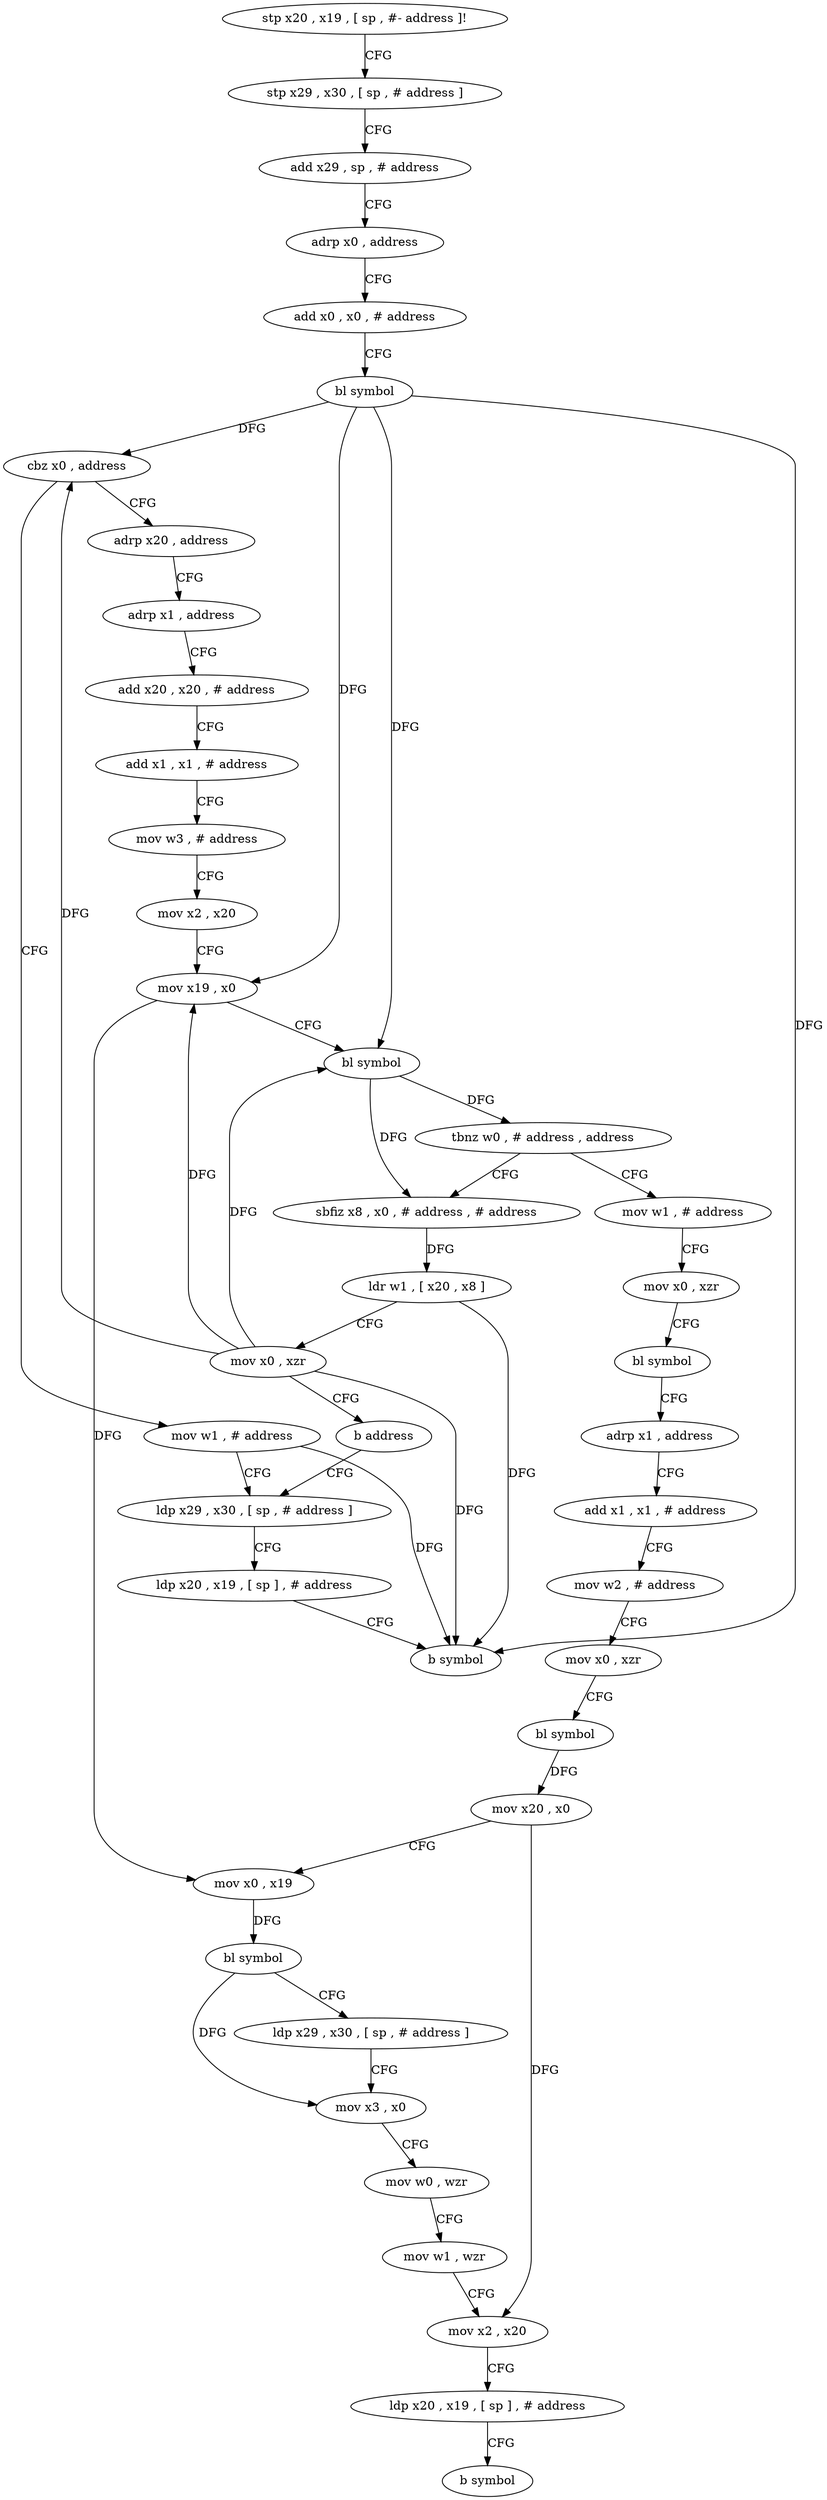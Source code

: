 digraph "func" {
"4205024" [label = "stp x20 , x19 , [ sp , #- address ]!" ]
"4205028" [label = "stp x29 , x30 , [ sp , # address ]" ]
"4205032" [label = "add x29 , sp , # address" ]
"4205036" [label = "adrp x0 , address" ]
"4205040" [label = "add x0 , x0 , # address" ]
"4205044" [label = "bl symbol" ]
"4205048" [label = "cbz x0 , address" ]
"4205104" [label = "mov w1 , # address" ]
"4205052" [label = "adrp x20 , address" ]
"4205108" [label = "ldp x29 , x30 , [ sp , # address ]" ]
"4205056" [label = "adrp x1 , address" ]
"4205060" [label = "add x20 , x20 , # address" ]
"4205064" [label = "add x1 , x1 , # address" ]
"4205068" [label = "mov w3 , # address" ]
"4205072" [label = "mov x2 , x20" ]
"4205076" [label = "mov x19 , x0" ]
"4205080" [label = "bl symbol" ]
"4205084" [label = "tbnz w0 , # address , address" ]
"4205120" [label = "mov w1 , # address" ]
"4205088" [label = "sbfiz x8 , x0 , # address , # address" ]
"4205124" [label = "mov x0 , xzr" ]
"4205128" [label = "bl symbol" ]
"4205132" [label = "adrp x1 , address" ]
"4205136" [label = "add x1 , x1 , # address" ]
"4205140" [label = "mov w2 , # address" ]
"4205144" [label = "mov x0 , xzr" ]
"4205148" [label = "bl symbol" ]
"4205152" [label = "mov x20 , x0" ]
"4205156" [label = "mov x0 , x19" ]
"4205160" [label = "bl symbol" ]
"4205164" [label = "ldp x29 , x30 , [ sp , # address ]" ]
"4205168" [label = "mov x3 , x0" ]
"4205172" [label = "mov w0 , wzr" ]
"4205176" [label = "mov w1 , wzr" ]
"4205180" [label = "mov x2 , x20" ]
"4205184" [label = "ldp x20 , x19 , [ sp ] , # address" ]
"4205188" [label = "b symbol" ]
"4205092" [label = "ldr w1 , [ x20 , x8 ]" ]
"4205096" [label = "mov x0 , xzr" ]
"4205100" [label = "b address" ]
"4205112" [label = "ldp x20 , x19 , [ sp ] , # address" ]
"4205116" [label = "b symbol" ]
"4205024" -> "4205028" [ label = "CFG" ]
"4205028" -> "4205032" [ label = "CFG" ]
"4205032" -> "4205036" [ label = "CFG" ]
"4205036" -> "4205040" [ label = "CFG" ]
"4205040" -> "4205044" [ label = "CFG" ]
"4205044" -> "4205048" [ label = "DFG" ]
"4205044" -> "4205076" [ label = "DFG" ]
"4205044" -> "4205080" [ label = "DFG" ]
"4205044" -> "4205116" [ label = "DFG" ]
"4205048" -> "4205104" [ label = "CFG" ]
"4205048" -> "4205052" [ label = "CFG" ]
"4205104" -> "4205108" [ label = "CFG" ]
"4205104" -> "4205116" [ label = "DFG" ]
"4205052" -> "4205056" [ label = "CFG" ]
"4205108" -> "4205112" [ label = "CFG" ]
"4205056" -> "4205060" [ label = "CFG" ]
"4205060" -> "4205064" [ label = "CFG" ]
"4205064" -> "4205068" [ label = "CFG" ]
"4205068" -> "4205072" [ label = "CFG" ]
"4205072" -> "4205076" [ label = "CFG" ]
"4205076" -> "4205080" [ label = "CFG" ]
"4205076" -> "4205156" [ label = "DFG" ]
"4205080" -> "4205084" [ label = "DFG" ]
"4205080" -> "4205088" [ label = "DFG" ]
"4205084" -> "4205120" [ label = "CFG" ]
"4205084" -> "4205088" [ label = "CFG" ]
"4205120" -> "4205124" [ label = "CFG" ]
"4205088" -> "4205092" [ label = "DFG" ]
"4205124" -> "4205128" [ label = "CFG" ]
"4205128" -> "4205132" [ label = "CFG" ]
"4205132" -> "4205136" [ label = "CFG" ]
"4205136" -> "4205140" [ label = "CFG" ]
"4205140" -> "4205144" [ label = "CFG" ]
"4205144" -> "4205148" [ label = "CFG" ]
"4205148" -> "4205152" [ label = "DFG" ]
"4205152" -> "4205156" [ label = "CFG" ]
"4205152" -> "4205180" [ label = "DFG" ]
"4205156" -> "4205160" [ label = "DFG" ]
"4205160" -> "4205164" [ label = "CFG" ]
"4205160" -> "4205168" [ label = "DFG" ]
"4205164" -> "4205168" [ label = "CFG" ]
"4205168" -> "4205172" [ label = "CFG" ]
"4205172" -> "4205176" [ label = "CFG" ]
"4205176" -> "4205180" [ label = "CFG" ]
"4205180" -> "4205184" [ label = "CFG" ]
"4205184" -> "4205188" [ label = "CFG" ]
"4205092" -> "4205096" [ label = "CFG" ]
"4205092" -> "4205116" [ label = "DFG" ]
"4205096" -> "4205100" [ label = "CFG" ]
"4205096" -> "4205048" [ label = "DFG" ]
"4205096" -> "4205076" [ label = "DFG" ]
"4205096" -> "4205080" [ label = "DFG" ]
"4205096" -> "4205116" [ label = "DFG" ]
"4205100" -> "4205108" [ label = "CFG" ]
"4205112" -> "4205116" [ label = "CFG" ]
}
